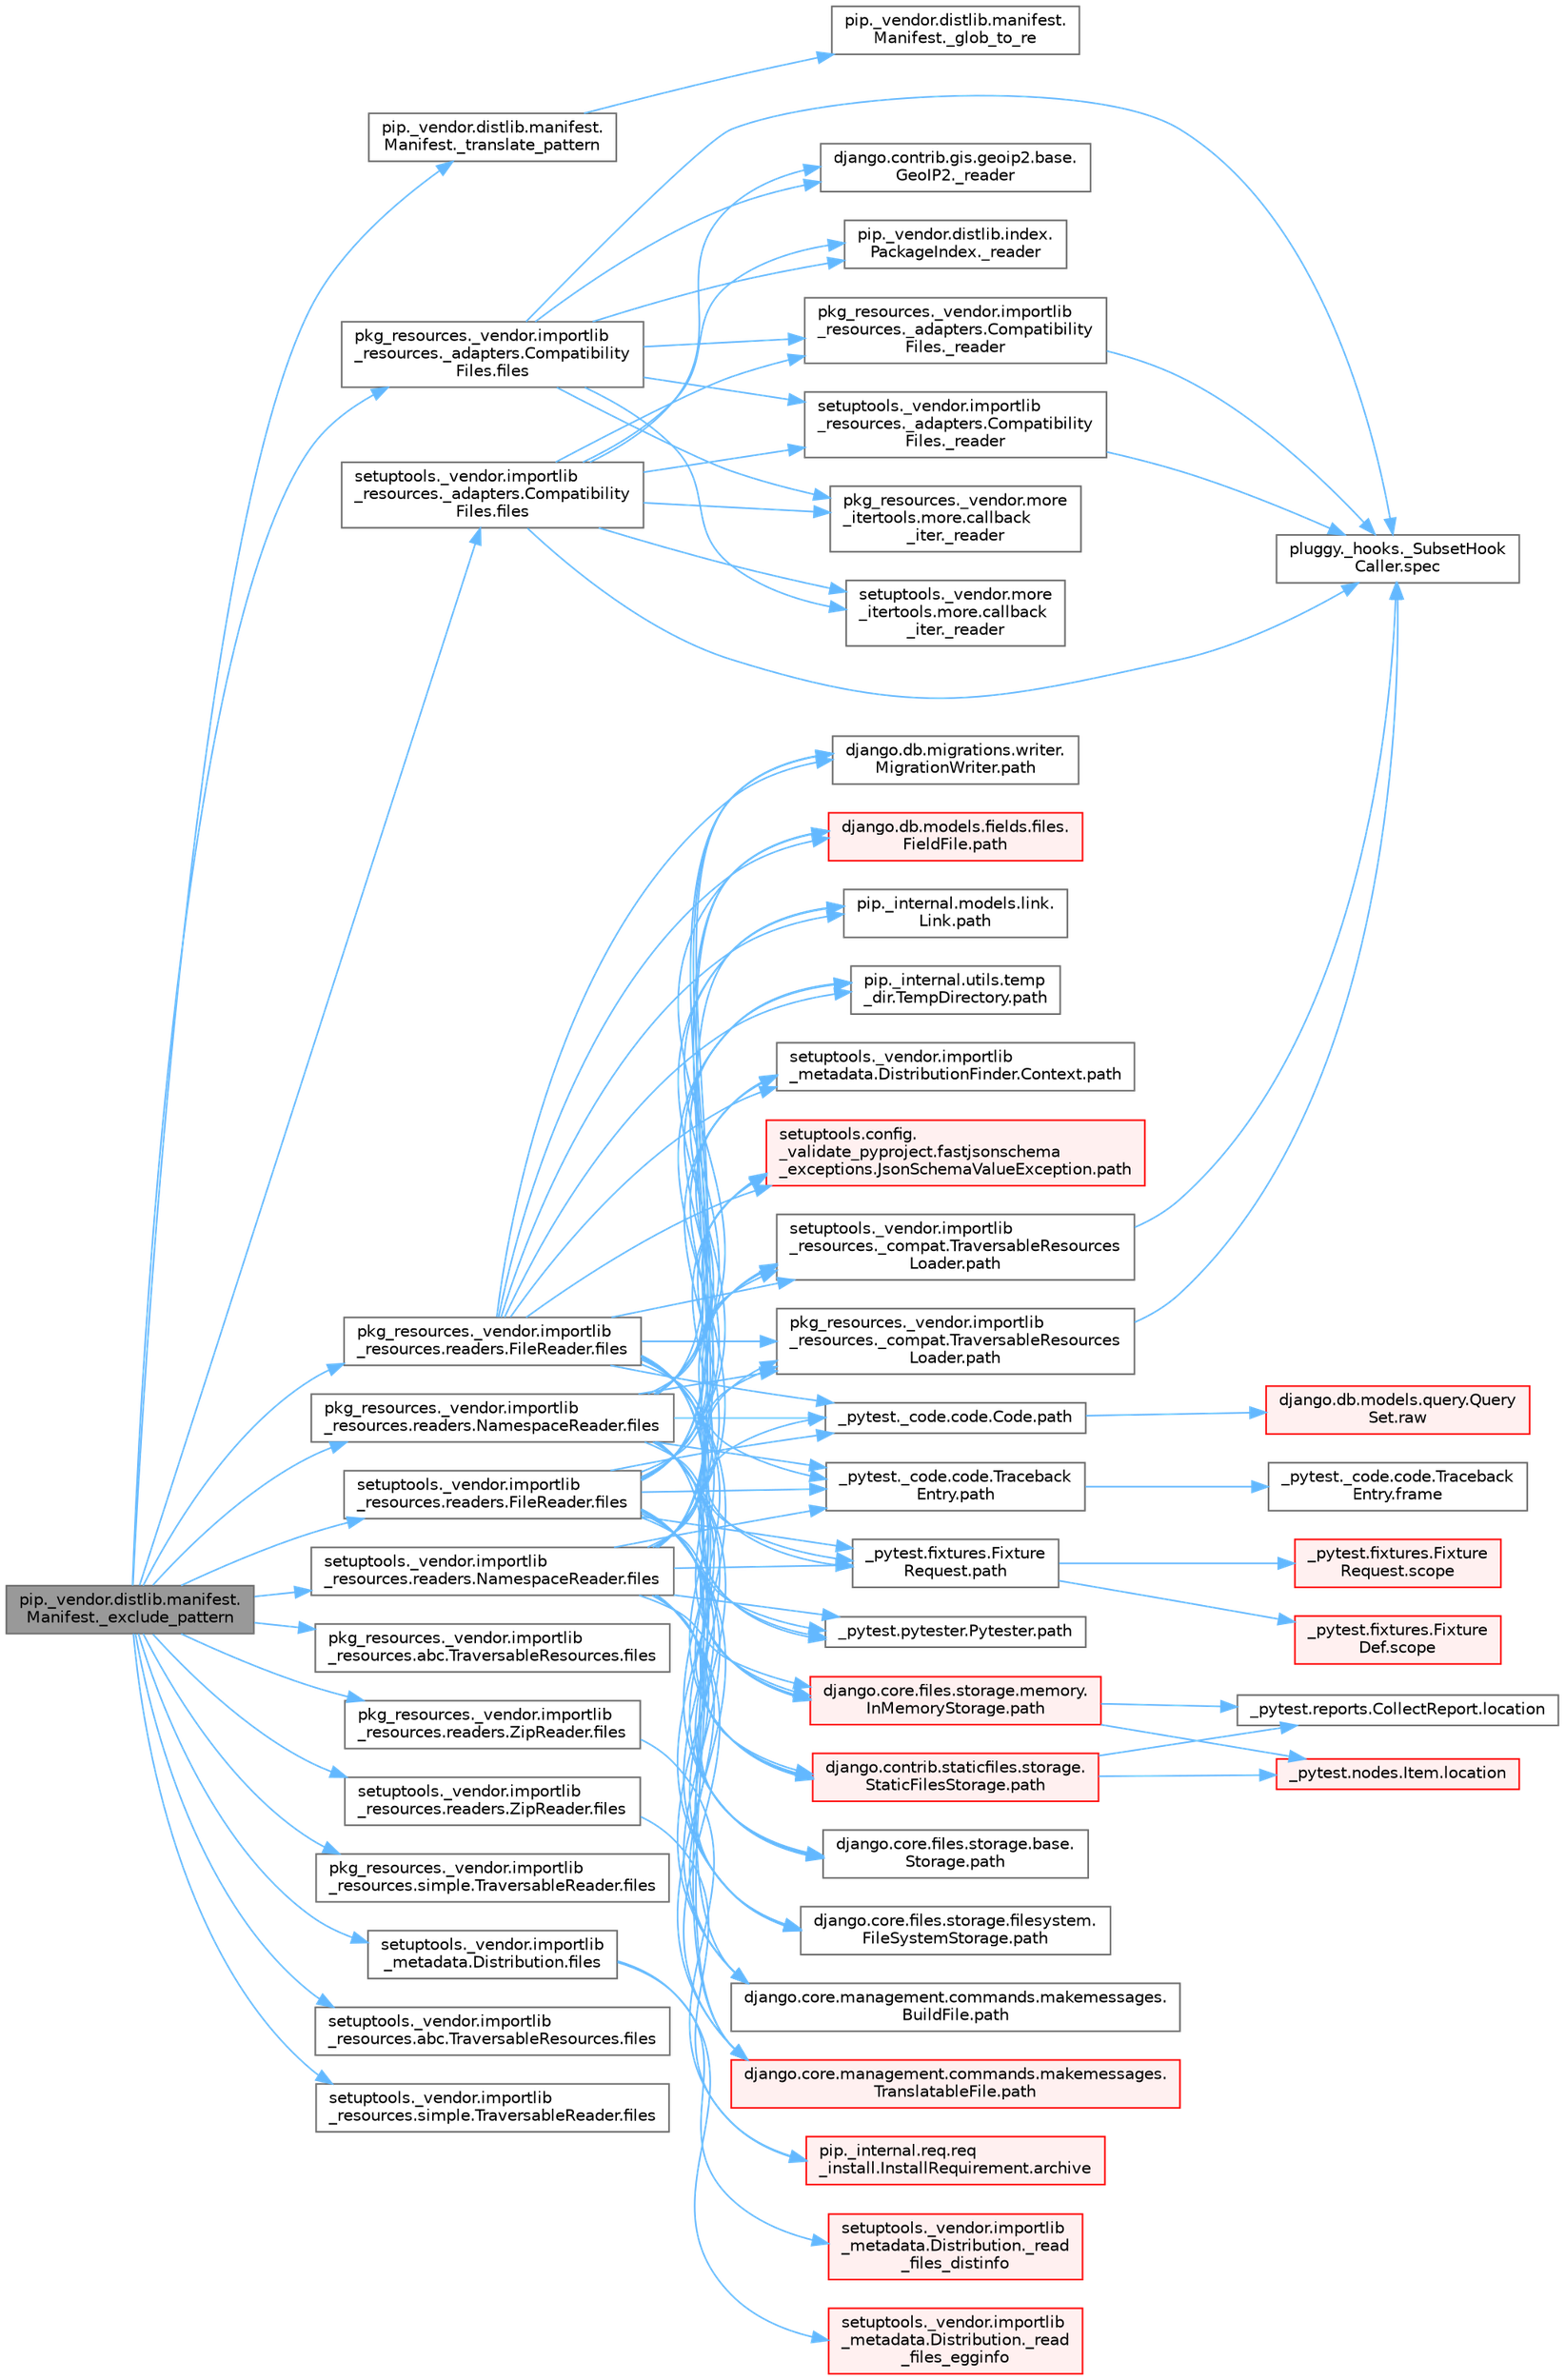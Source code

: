 digraph "pip._vendor.distlib.manifest.Manifest._exclude_pattern"
{
 // LATEX_PDF_SIZE
  bgcolor="transparent";
  edge [fontname=Helvetica,fontsize=10,labelfontname=Helvetica,labelfontsize=10];
  node [fontname=Helvetica,fontsize=10,shape=box,height=0.2,width=0.4];
  rankdir="LR";
  Node1 [id="Node000001",label="pip._vendor.distlib.manifest.\lManifest._exclude_pattern",height=0.2,width=0.4,color="gray40", fillcolor="grey60", style="filled", fontcolor="black",tooltip=" "];
  Node1 -> Node2 [id="edge1_Node000001_Node000002",color="steelblue1",style="solid",tooltip=" "];
  Node2 [id="Node000002",label="pip._vendor.distlib.manifest.\lManifest._translate_pattern",height=0.2,width=0.4,color="grey40", fillcolor="white", style="filled",URL="$classpip_1_1__vendor_1_1distlib_1_1manifest_1_1_manifest.html#ab660d1fa72adf8c11c15e599c3815c5e",tooltip=" "];
  Node2 -> Node3 [id="edge2_Node000002_Node000003",color="steelblue1",style="solid",tooltip=" "];
  Node3 [id="Node000003",label="pip._vendor.distlib.manifest.\lManifest._glob_to_re",height=0.2,width=0.4,color="grey40", fillcolor="white", style="filled",URL="$classpip_1_1__vendor_1_1distlib_1_1manifest_1_1_manifest.html#abf8bff31ff01609493a57e8b7ccb3be5",tooltip=" "];
  Node1 -> Node4 [id="edge3_Node000001_Node000004",color="steelblue1",style="solid",tooltip=" "];
  Node4 [id="Node000004",label="pkg_resources._vendor.importlib\l_resources._adapters.Compatibility\lFiles.files",height=0.2,width=0.4,color="grey40", fillcolor="white", style="filled",URL="$classpkg__resources_1_1__vendor_1_1importlib__resources_1_1__adapters_1_1_compatibility_files.html#a8b9d338ee8b5f6f2b1b612d2835a5528",tooltip=" "];
  Node4 -> Node5 [id="edge4_Node000004_Node000005",color="steelblue1",style="solid",tooltip=" "];
  Node5 [id="Node000005",label="django.contrib.gis.geoip2.base.\lGeoIP2._reader",height=0.2,width=0.4,color="grey40", fillcolor="white", style="filled",URL="$classdjango_1_1contrib_1_1gis_1_1geoip2_1_1base_1_1_geo_i_p2.html#a3602c469d02744ad210583e2b571c286",tooltip=" "];
  Node4 -> Node6 [id="edge5_Node000004_Node000006",color="steelblue1",style="solid",tooltip=" "];
  Node6 [id="Node000006",label="pip._vendor.distlib.index.\lPackageIndex._reader",height=0.2,width=0.4,color="grey40", fillcolor="white", style="filled",URL="$classpip_1_1__vendor_1_1distlib_1_1index_1_1_package_index.html#a101ab2cbea9c2a66818e368a1b783665",tooltip=" "];
  Node4 -> Node7 [id="edge6_Node000004_Node000007",color="steelblue1",style="solid",tooltip=" "];
  Node7 [id="Node000007",label="pkg_resources._vendor.importlib\l_resources._adapters.Compatibility\lFiles._reader",height=0.2,width=0.4,color="grey40", fillcolor="white", style="filled",URL="$classpkg__resources_1_1__vendor_1_1importlib__resources_1_1__adapters_1_1_compatibility_files.html#adb88d9d6cdd3ccde8543d5aff0e263cc",tooltip=" "];
  Node7 -> Node8 [id="edge7_Node000007_Node000008",color="steelblue1",style="solid",tooltip=" "];
  Node8 [id="Node000008",label="pluggy._hooks._SubsetHook\lCaller.spec",height=0.2,width=0.4,color="grey40", fillcolor="white", style="filled",URL="$classpluggy_1_1__hooks_1_1___subset_hook_caller.html#ab4f250ab0096f9c4c5fceaed622f5328",tooltip=" "];
  Node4 -> Node9 [id="edge8_Node000004_Node000009",color="steelblue1",style="solid",tooltip=" "];
  Node9 [id="Node000009",label="pkg_resources._vendor.more\l_itertools.more.callback\l_iter._reader",height=0.2,width=0.4,color="grey40", fillcolor="white", style="filled",URL="$classpkg__resources_1_1__vendor_1_1more__itertools_1_1more_1_1callback__iter.html#a39c147e211ab320778e20aebdb6506c0",tooltip=" "];
  Node4 -> Node10 [id="edge9_Node000004_Node000010",color="steelblue1",style="solid",tooltip=" "];
  Node10 [id="Node000010",label="setuptools._vendor.importlib\l_resources._adapters.Compatibility\lFiles._reader",height=0.2,width=0.4,color="grey40", fillcolor="white", style="filled",URL="$classsetuptools_1_1__vendor_1_1importlib__resources_1_1__adapters_1_1_compatibility_files.html#a2a663060da2f5497b42765bdc90bca45",tooltip=" "];
  Node10 -> Node8 [id="edge10_Node000010_Node000008",color="steelblue1",style="solid",tooltip=" "];
  Node4 -> Node11 [id="edge11_Node000004_Node000011",color="steelblue1",style="solid",tooltip=" "];
  Node11 [id="Node000011",label="setuptools._vendor.more\l_itertools.more.callback\l_iter._reader",height=0.2,width=0.4,color="grey40", fillcolor="white", style="filled",URL="$classsetuptools_1_1__vendor_1_1more__itertools_1_1more_1_1callback__iter.html#a05c0fdd2e4088e3a9914e4fa2e6fd050",tooltip=" "];
  Node4 -> Node8 [id="edge12_Node000004_Node000008",color="steelblue1",style="solid",tooltip=" "];
  Node1 -> Node12 [id="edge13_Node000001_Node000012",color="steelblue1",style="solid",tooltip=" "];
  Node12 [id="Node000012",label="pkg_resources._vendor.importlib\l_resources.abc.TraversableResources.files",height=0.2,width=0.4,color="grey40", fillcolor="white", style="filled",URL="$classpkg__resources_1_1__vendor_1_1importlib__resources_1_1abc_1_1_traversable_resources.html#a355a5579db7885b20dd95b6175965f5b",tooltip=" "];
  Node1 -> Node13 [id="edge14_Node000001_Node000013",color="steelblue1",style="solid",tooltip=" "];
  Node13 [id="Node000013",label="pkg_resources._vendor.importlib\l_resources.readers.FileReader.files",height=0.2,width=0.4,color="grey40", fillcolor="white", style="filled",URL="$classpkg__resources_1_1__vendor_1_1importlib__resources_1_1readers_1_1_file_reader.html#ac80e1e3a22d012bbfb5f1b7a753bab21",tooltip=" "];
  Node13 -> Node14 [id="edge15_Node000013_Node000014",color="steelblue1",style="solid",tooltip=" "];
  Node14 [id="Node000014",label="_pytest._code.code.Code.path",height=0.2,width=0.4,color="grey40", fillcolor="white", style="filled",URL="$class__pytest_1_1__code_1_1code_1_1_code.html#a1dae55e90750fe77c7517f806a14d864",tooltip=" "];
  Node14 -> Node15 [id="edge16_Node000014_Node000015",color="steelblue1",style="solid",tooltip=" "];
  Node15 [id="Node000015",label="django.db.models.query.Query\lSet.raw",height=0.2,width=0.4,color="red", fillcolor="#FFF0F0", style="filled",URL="$classdjango_1_1db_1_1models_1_1query_1_1_query_set.html#abce199e3993658459fb2f7c2719daa45",tooltip="PUBLIC METHODS THAT RETURN A QUERYSET SUBCLASS #."];
  Node13 -> Node26 [id="edge17_Node000013_Node000026",color="steelblue1",style="solid",tooltip=" "];
  Node26 [id="Node000026",label="_pytest._code.code.Traceback\lEntry.path",height=0.2,width=0.4,color="grey40", fillcolor="white", style="filled",URL="$class__pytest_1_1__code_1_1code_1_1_traceback_entry.html#a5a88b9ae4623733566450a9e7d8387c0",tooltip=" "];
  Node26 -> Node27 [id="edge18_Node000026_Node000027",color="steelblue1",style="solid",tooltip=" "];
  Node27 [id="Node000027",label="_pytest._code.code.Traceback\lEntry.frame",height=0.2,width=0.4,color="grey40", fillcolor="white", style="filled",URL="$class__pytest_1_1__code_1_1code_1_1_traceback_entry.html#a8592e8aeeb3804602a1d6c85fc427f1b",tooltip=" "];
  Node13 -> Node28 [id="edge19_Node000013_Node000028",color="steelblue1",style="solid",tooltip=" "];
  Node28 [id="Node000028",label="_pytest.fixtures.Fixture\lRequest.path",height=0.2,width=0.4,color="grey40", fillcolor="white", style="filled",URL="$class__pytest_1_1fixtures_1_1_fixture_request.html#a6f6db59812d121b54cd67d5e434e1451",tooltip=" "];
  Node28 -> Node29 [id="edge20_Node000028_Node000029",color="steelblue1",style="solid",tooltip=" "];
  Node29 [id="Node000029",label="_pytest.fixtures.Fixture\lDef.scope",height=0.2,width=0.4,color="red", fillcolor="#FFF0F0", style="filled",URL="$class__pytest_1_1fixtures_1_1_fixture_def.html#a7631cdae842daae93780def0698acba2",tooltip=" "];
  Node28 -> Node33 [id="edge21_Node000028_Node000033",color="steelblue1",style="solid",tooltip=" "];
  Node33 [id="Node000033",label="_pytest.fixtures.Fixture\lRequest.scope",height=0.2,width=0.4,color="red", fillcolor="#FFF0F0", style="filled",URL="$class__pytest_1_1fixtures_1_1_fixture_request.html#acb5406ee9e8cf7147711b9314b6c951a",tooltip=" "];
  Node13 -> Node34 [id="edge22_Node000013_Node000034",color="steelblue1",style="solid",tooltip=" "];
  Node34 [id="Node000034",label="_pytest.pytester.Pytester.path",height=0.2,width=0.4,color="grey40", fillcolor="white", style="filled",URL="$class__pytest_1_1pytester_1_1_pytester.html#a403c804f74a87f5e5705774fa896cc1f",tooltip=" "];
  Node13 -> Node35 [id="edge23_Node000013_Node000035",color="steelblue1",style="solid",tooltip=" "];
  Node35 [id="Node000035",label="django.contrib.staticfiles.storage.\lStaticFilesStorage.path",height=0.2,width=0.4,color="red", fillcolor="#FFF0F0", style="filled",URL="$classdjango_1_1contrib_1_1staticfiles_1_1storage_1_1_static_files_storage.html#a4e96cc92fbde7423d1b74f3a50fc0bf6",tooltip=" "];
  Node35 -> Node36 [id="edge24_Node000035_Node000036",color="steelblue1",style="solid",tooltip=" "];
  Node36 [id="Node000036",label="_pytest.nodes.Item.location",height=0.2,width=0.4,color="red", fillcolor="#FFF0F0", style="filled",URL="$class__pytest_1_1nodes_1_1_item.html#a09cd5bab99de1b92a3aa6f76ba8aa206",tooltip=" "];
  Node35 -> Node47 [id="edge25_Node000035_Node000047",color="steelblue1",style="solid",tooltip=" "];
  Node47 [id="Node000047",label="_pytest.reports.CollectReport.location",height=0.2,width=0.4,color="grey40", fillcolor="white", style="filled",URL="$class__pytest_1_1reports_1_1_collect_report.html#a3df6c3a6598c22fd46d30789b1a43393",tooltip=" "];
  Node13 -> Node481 [id="edge26_Node000013_Node000481",color="steelblue1",style="solid",tooltip=" "];
  Node481 [id="Node000481",label="django.core.files.storage.base.\lStorage.path",height=0.2,width=0.4,color="grey40", fillcolor="white", style="filled",URL="$classdjango_1_1core_1_1files_1_1storage_1_1base_1_1_storage.html#a9be8d49a55131dbbab2c5fd57f7e772c",tooltip=" "];
  Node13 -> Node482 [id="edge27_Node000013_Node000482",color="steelblue1",style="solid",tooltip=" "];
  Node482 [id="Node000482",label="django.core.files.storage.filesystem.\lFileSystemStorage.path",height=0.2,width=0.4,color="grey40", fillcolor="white", style="filled",URL="$classdjango_1_1core_1_1files_1_1storage_1_1filesystem_1_1_file_system_storage.html#abf8a7e88eedec3e1b2ea965cc0858d17",tooltip=" "];
  Node13 -> Node483 [id="edge28_Node000013_Node000483",color="steelblue1",style="solid",tooltip=" "];
  Node483 [id="Node000483",label="django.core.files.storage.memory.\lInMemoryStorage.path",height=0.2,width=0.4,color="red", fillcolor="#FFF0F0", style="filled",URL="$classdjango_1_1core_1_1files_1_1storage_1_1memory_1_1_in_memory_storage.html#a466c8e28fd11839318d2e4454b8ef89f",tooltip=" "];
  Node483 -> Node36 [id="edge29_Node000483_Node000036",color="steelblue1",style="solid",tooltip=" "];
  Node483 -> Node47 [id="edge30_Node000483_Node000047",color="steelblue1",style="solid",tooltip=" "];
  Node13 -> Node487 [id="edge31_Node000013_Node000487",color="steelblue1",style="solid",tooltip=" "];
  Node487 [id="Node000487",label="django.core.management.commands.makemessages.\lBuildFile.path",height=0.2,width=0.4,color="grey40", fillcolor="white", style="filled",URL="$classdjango_1_1core_1_1management_1_1commands_1_1makemessages_1_1_build_file.html#ac06388718e902543bc00a7c6565105fc",tooltip=" "];
  Node13 -> Node488 [id="edge32_Node000013_Node000488",color="steelblue1",style="solid",tooltip=" "];
  Node488 [id="Node000488",label="django.core.management.commands.makemessages.\lTranslatableFile.path",height=0.2,width=0.4,color="red", fillcolor="#FFF0F0", style="filled",URL="$classdjango_1_1core_1_1management_1_1commands_1_1makemessages_1_1_translatable_file.html#ad851d5e6b8a65f5915ccfd4a30fb8026",tooltip=" "];
  Node13 -> Node489 [id="edge33_Node000013_Node000489",color="steelblue1",style="solid",tooltip=" "];
  Node489 [id="Node000489",label="django.db.migrations.writer.\lMigrationWriter.path",height=0.2,width=0.4,color="grey40", fillcolor="white", style="filled",URL="$classdjango_1_1db_1_1migrations_1_1writer_1_1_migration_writer.html#a45469d67e8f80996c982470d36136184",tooltip=" "];
  Node13 -> Node490 [id="edge34_Node000013_Node000490",color="steelblue1",style="solid",tooltip=" "];
  Node490 [id="Node000490",label="django.db.models.fields.files.\lFieldFile.path",height=0.2,width=0.4,color="red", fillcolor="#FFF0F0", style="filled",URL="$classdjango_1_1db_1_1models_1_1fields_1_1files_1_1_field_file.html#ae91c4ed0643fb9bd8959d0db8eb44f80",tooltip=" "];
  Node13 -> Node586 [id="edge35_Node000013_Node000586",color="steelblue1",style="solid",tooltip=" "];
  Node586 [id="Node000586",label="pip._internal.models.link.\lLink.path",height=0.2,width=0.4,color="grey40", fillcolor="white", style="filled",URL="$classpip_1_1__internal_1_1models_1_1link_1_1_link.html#a30f454216dcb615e3ed986238490f180",tooltip=" "];
  Node13 -> Node587 [id="edge36_Node000013_Node000587",color="steelblue1",style="solid",tooltip=" "];
  Node587 [id="Node000587",label="pip._internal.utils.temp\l_dir.TempDirectory.path",height=0.2,width=0.4,color="grey40", fillcolor="white", style="filled",URL="$classpip_1_1__internal_1_1utils_1_1temp__dir_1_1_temp_directory.html#afe6b2d95c070c6570957de5696ff3a6e",tooltip=" "];
  Node13 -> Node588 [id="edge37_Node000013_Node000588",color="steelblue1",style="solid",tooltip=" "];
  Node588 [id="Node000588",label="pkg_resources._vendor.importlib\l_resources._compat.TraversableResources\lLoader.path",height=0.2,width=0.4,color="grey40", fillcolor="white", style="filled",URL="$classpkg__resources_1_1__vendor_1_1importlib__resources_1_1__compat_1_1_traversable_resources_loader.html#acfc17872a53cbe02f6c34eda2bb162f2",tooltip=" "];
  Node588 -> Node8 [id="edge38_Node000588_Node000008",color="steelblue1",style="solid",tooltip=" "];
  Node13 -> Node589 [id="edge39_Node000013_Node000589",color="steelblue1",style="solid",tooltip=" "];
  Node589 [id="Node000589",label="setuptools._vendor.importlib\l_metadata.DistributionFinder.Context.path",height=0.2,width=0.4,color="grey40", fillcolor="white", style="filled",URL="$classsetuptools_1_1__vendor_1_1importlib__metadata_1_1_distribution_finder_1_1_context.html#a84a429ddce40738ea5c0edb53799ee8d",tooltip=" "];
  Node13 -> Node590 [id="edge40_Node000013_Node000590",color="steelblue1",style="solid",tooltip=" "];
  Node590 [id="Node000590",label="setuptools._vendor.importlib\l_resources._compat.TraversableResources\lLoader.path",height=0.2,width=0.4,color="grey40", fillcolor="white", style="filled",URL="$classsetuptools_1_1__vendor_1_1importlib__resources_1_1__compat_1_1_traversable_resources_loader.html#a9b9cf5b6723d48f7a779b6ae71d53699",tooltip=" "];
  Node590 -> Node8 [id="edge41_Node000590_Node000008",color="steelblue1",style="solid",tooltip=" "];
  Node13 -> Node591 [id="edge42_Node000013_Node000591",color="steelblue1",style="solid",tooltip=" "];
  Node591 [id="Node000591",label="setuptools.config.\l_validate_pyproject.fastjsonschema\l_exceptions.JsonSchemaValueException.path",height=0.2,width=0.4,color="red", fillcolor="#FFF0F0", style="filled",URL="$classsetuptools_1_1config_1_1__validate__pyproject_1_1fastjsonschema__exceptions_1_1_json_schema_value_exception.html#a59179b3d1dc16c7087530bbc10bcf857",tooltip=" "];
  Node1 -> Node1158 [id="edge43_Node000001_Node001158",color="steelblue1",style="solid",tooltip=" "];
  Node1158 [id="Node001158",label="pkg_resources._vendor.importlib\l_resources.readers.NamespaceReader.files",height=0.2,width=0.4,color="grey40", fillcolor="white", style="filled",URL="$classpkg__resources_1_1__vendor_1_1importlib__resources_1_1readers_1_1_namespace_reader.html#ae68f8b2f076387226b18c4889de277cf",tooltip=" "];
  Node1158 -> Node14 [id="edge44_Node001158_Node000014",color="steelblue1",style="solid",tooltip=" "];
  Node1158 -> Node26 [id="edge45_Node001158_Node000026",color="steelblue1",style="solid",tooltip=" "];
  Node1158 -> Node28 [id="edge46_Node001158_Node000028",color="steelblue1",style="solid",tooltip=" "];
  Node1158 -> Node34 [id="edge47_Node001158_Node000034",color="steelblue1",style="solid",tooltip=" "];
  Node1158 -> Node35 [id="edge48_Node001158_Node000035",color="steelblue1",style="solid",tooltip=" "];
  Node1158 -> Node481 [id="edge49_Node001158_Node000481",color="steelblue1",style="solid",tooltip=" "];
  Node1158 -> Node482 [id="edge50_Node001158_Node000482",color="steelblue1",style="solid",tooltip=" "];
  Node1158 -> Node483 [id="edge51_Node001158_Node000483",color="steelblue1",style="solid",tooltip=" "];
  Node1158 -> Node487 [id="edge52_Node001158_Node000487",color="steelblue1",style="solid",tooltip=" "];
  Node1158 -> Node488 [id="edge53_Node001158_Node000488",color="steelblue1",style="solid",tooltip=" "];
  Node1158 -> Node489 [id="edge54_Node001158_Node000489",color="steelblue1",style="solid",tooltip=" "];
  Node1158 -> Node490 [id="edge55_Node001158_Node000490",color="steelblue1",style="solid",tooltip=" "];
  Node1158 -> Node586 [id="edge56_Node001158_Node000586",color="steelblue1",style="solid",tooltip=" "];
  Node1158 -> Node587 [id="edge57_Node001158_Node000587",color="steelblue1",style="solid",tooltip=" "];
  Node1158 -> Node588 [id="edge58_Node001158_Node000588",color="steelblue1",style="solid",tooltip=" "];
  Node1158 -> Node589 [id="edge59_Node001158_Node000589",color="steelblue1",style="solid",tooltip=" "];
  Node1158 -> Node590 [id="edge60_Node001158_Node000590",color="steelblue1",style="solid",tooltip=" "];
  Node1158 -> Node591 [id="edge61_Node001158_Node000591",color="steelblue1",style="solid",tooltip=" "];
  Node1 -> Node1159 [id="edge62_Node000001_Node001159",color="steelblue1",style="solid",tooltip=" "];
  Node1159 [id="Node001159",label="pkg_resources._vendor.importlib\l_resources.readers.ZipReader.files",height=0.2,width=0.4,color="grey40", fillcolor="white", style="filled",URL="$classpkg__resources_1_1__vendor_1_1importlib__resources_1_1readers_1_1_zip_reader.html#a7d9335bea71d3023a14cdc45ca26157d",tooltip=" "];
  Node1159 -> Node1160 [id="edge63_Node001159_Node001160",color="steelblue1",style="solid",tooltip=" "];
  Node1160 [id="Node001160",label="pip._internal.req.req\l_install.InstallRequirement.archive",height=0.2,width=0.4,color="red", fillcolor="#FFF0F0", style="filled",URL="$classpip_1_1__internal_1_1req_1_1req__install_1_1_install_requirement.html#aef2764402e45a5e5555e22d5965f1350",tooltip=" "];
  Node1 -> Node1163 [id="edge64_Node000001_Node001163",color="steelblue1",style="solid",tooltip=" "];
  Node1163 [id="Node001163",label="pkg_resources._vendor.importlib\l_resources.simple.TraversableReader.files",height=0.2,width=0.4,color="grey40", fillcolor="white", style="filled",URL="$classpkg__resources_1_1__vendor_1_1importlib__resources_1_1simple_1_1_traversable_reader.html#a17bf2eaa1cbb0affa5ec29f6fefacac8",tooltip=" "];
  Node1 -> Node1164 [id="edge65_Node000001_Node001164",color="steelblue1",style="solid",tooltip=" "];
  Node1164 [id="Node001164",label="setuptools._vendor.importlib\l_metadata.Distribution.files",height=0.2,width=0.4,color="grey40", fillcolor="white", style="filled",URL="$classsetuptools_1_1__vendor_1_1importlib__metadata_1_1_distribution.html#a4600c19bb68ff3c899dbcf38a2eaf98c",tooltip=" "];
  Node1164 -> Node1165 [id="edge66_Node001164_Node001165",color="steelblue1",style="solid",tooltip=" "];
  Node1165 [id="Node001165",label="setuptools._vendor.importlib\l_metadata.Distribution._read\l_files_distinfo",height=0.2,width=0.4,color="red", fillcolor="#FFF0F0", style="filled",URL="$classsetuptools_1_1__vendor_1_1importlib__metadata_1_1_distribution.html#a628110e2d7d92ea6b3593261b810ca15",tooltip=" "];
  Node1164 -> Node4217 [id="edge67_Node001164_Node004217",color="steelblue1",style="solid",tooltip=" "];
  Node4217 [id="Node004217",label="setuptools._vendor.importlib\l_metadata.Distribution._read\l_files_egginfo",height=0.2,width=0.4,color="red", fillcolor="#FFF0F0", style="filled",URL="$classsetuptools_1_1__vendor_1_1importlib__metadata_1_1_distribution.html#a1f141ac67b8d6aa5021ba6f2cc832342",tooltip=" "];
  Node1 -> Node1266 [id="edge68_Node000001_Node001266",color="steelblue1",style="solid",tooltip=" "];
  Node1266 [id="Node001266",label="setuptools._vendor.importlib\l_resources._adapters.Compatibility\lFiles.files",height=0.2,width=0.4,color="grey40", fillcolor="white", style="filled",URL="$classsetuptools_1_1__vendor_1_1importlib__resources_1_1__adapters_1_1_compatibility_files.html#afe4ab3d957d5886ae615b184d7ac2835",tooltip=" "];
  Node1266 -> Node5 [id="edge69_Node001266_Node000005",color="steelblue1",style="solid",tooltip=" "];
  Node1266 -> Node6 [id="edge70_Node001266_Node000006",color="steelblue1",style="solid",tooltip=" "];
  Node1266 -> Node7 [id="edge71_Node001266_Node000007",color="steelblue1",style="solid",tooltip=" "];
  Node1266 -> Node9 [id="edge72_Node001266_Node000009",color="steelblue1",style="solid",tooltip=" "];
  Node1266 -> Node10 [id="edge73_Node001266_Node000010",color="steelblue1",style="solid",tooltip=" "];
  Node1266 -> Node11 [id="edge74_Node001266_Node000011",color="steelblue1",style="solid",tooltip=" "];
  Node1266 -> Node8 [id="edge75_Node001266_Node000008",color="steelblue1",style="solid",tooltip=" "];
  Node1 -> Node1267 [id="edge76_Node000001_Node001267",color="steelblue1",style="solid",tooltip=" "];
  Node1267 [id="Node001267",label="setuptools._vendor.importlib\l_resources.abc.TraversableResources.files",height=0.2,width=0.4,color="grey40", fillcolor="white", style="filled",URL="$classsetuptools_1_1__vendor_1_1importlib__resources_1_1abc_1_1_traversable_resources.html#a573f46222fbe518cca97e89446113d04",tooltip=" "];
  Node1 -> Node1268 [id="edge77_Node000001_Node001268",color="steelblue1",style="solid",tooltip=" "];
  Node1268 [id="Node001268",label="setuptools._vendor.importlib\l_resources.readers.FileReader.files",height=0.2,width=0.4,color="grey40", fillcolor="white", style="filled",URL="$classsetuptools_1_1__vendor_1_1importlib__resources_1_1readers_1_1_file_reader.html#a8536b477e2f4ed83ac20b58baace6b4c",tooltip=" "];
  Node1268 -> Node14 [id="edge78_Node001268_Node000014",color="steelblue1",style="solid",tooltip=" "];
  Node1268 -> Node26 [id="edge79_Node001268_Node000026",color="steelblue1",style="solid",tooltip=" "];
  Node1268 -> Node28 [id="edge80_Node001268_Node000028",color="steelblue1",style="solid",tooltip=" "];
  Node1268 -> Node34 [id="edge81_Node001268_Node000034",color="steelblue1",style="solid",tooltip=" "];
  Node1268 -> Node35 [id="edge82_Node001268_Node000035",color="steelblue1",style="solid",tooltip=" "];
  Node1268 -> Node481 [id="edge83_Node001268_Node000481",color="steelblue1",style="solid",tooltip=" "];
  Node1268 -> Node482 [id="edge84_Node001268_Node000482",color="steelblue1",style="solid",tooltip=" "];
  Node1268 -> Node483 [id="edge85_Node001268_Node000483",color="steelblue1",style="solid",tooltip=" "];
  Node1268 -> Node487 [id="edge86_Node001268_Node000487",color="steelblue1",style="solid",tooltip=" "];
  Node1268 -> Node488 [id="edge87_Node001268_Node000488",color="steelblue1",style="solid",tooltip=" "];
  Node1268 -> Node489 [id="edge88_Node001268_Node000489",color="steelblue1",style="solid",tooltip=" "];
  Node1268 -> Node490 [id="edge89_Node001268_Node000490",color="steelblue1",style="solid",tooltip=" "];
  Node1268 -> Node586 [id="edge90_Node001268_Node000586",color="steelblue1",style="solid",tooltip=" "];
  Node1268 -> Node587 [id="edge91_Node001268_Node000587",color="steelblue1",style="solid",tooltip=" "];
  Node1268 -> Node588 [id="edge92_Node001268_Node000588",color="steelblue1",style="solid",tooltip=" "];
  Node1268 -> Node589 [id="edge93_Node001268_Node000589",color="steelblue1",style="solid",tooltip=" "];
  Node1268 -> Node590 [id="edge94_Node001268_Node000590",color="steelblue1",style="solid",tooltip=" "];
  Node1268 -> Node591 [id="edge95_Node001268_Node000591",color="steelblue1",style="solid",tooltip=" "];
  Node1 -> Node1269 [id="edge96_Node000001_Node001269",color="steelblue1",style="solid",tooltip=" "];
  Node1269 [id="Node001269",label="setuptools._vendor.importlib\l_resources.readers.NamespaceReader.files",height=0.2,width=0.4,color="grey40", fillcolor="white", style="filled",URL="$classsetuptools_1_1__vendor_1_1importlib__resources_1_1readers_1_1_namespace_reader.html#a80c5b3a6ae3f4903c4db5bb312f2ae49",tooltip=" "];
  Node1269 -> Node14 [id="edge97_Node001269_Node000014",color="steelblue1",style="solid",tooltip=" "];
  Node1269 -> Node26 [id="edge98_Node001269_Node000026",color="steelblue1",style="solid",tooltip=" "];
  Node1269 -> Node28 [id="edge99_Node001269_Node000028",color="steelblue1",style="solid",tooltip=" "];
  Node1269 -> Node34 [id="edge100_Node001269_Node000034",color="steelblue1",style="solid",tooltip=" "];
  Node1269 -> Node35 [id="edge101_Node001269_Node000035",color="steelblue1",style="solid",tooltip=" "];
  Node1269 -> Node481 [id="edge102_Node001269_Node000481",color="steelblue1",style="solid",tooltip=" "];
  Node1269 -> Node482 [id="edge103_Node001269_Node000482",color="steelblue1",style="solid",tooltip=" "];
  Node1269 -> Node483 [id="edge104_Node001269_Node000483",color="steelblue1",style="solid",tooltip=" "];
  Node1269 -> Node487 [id="edge105_Node001269_Node000487",color="steelblue1",style="solid",tooltip=" "];
  Node1269 -> Node488 [id="edge106_Node001269_Node000488",color="steelblue1",style="solid",tooltip=" "];
  Node1269 -> Node489 [id="edge107_Node001269_Node000489",color="steelblue1",style="solid",tooltip=" "];
  Node1269 -> Node490 [id="edge108_Node001269_Node000490",color="steelblue1",style="solid",tooltip=" "];
  Node1269 -> Node586 [id="edge109_Node001269_Node000586",color="steelblue1",style="solid",tooltip=" "];
  Node1269 -> Node587 [id="edge110_Node001269_Node000587",color="steelblue1",style="solid",tooltip=" "];
  Node1269 -> Node588 [id="edge111_Node001269_Node000588",color="steelblue1",style="solid",tooltip=" "];
  Node1269 -> Node589 [id="edge112_Node001269_Node000589",color="steelblue1",style="solid",tooltip=" "];
  Node1269 -> Node590 [id="edge113_Node001269_Node000590",color="steelblue1",style="solid",tooltip=" "];
  Node1269 -> Node591 [id="edge114_Node001269_Node000591",color="steelblue1",style="solid",tooltip=" "];
  Node1 -> Node1270 [id="edge115_Node000001_Node001270",color="steelblue1",style="solid",tooltip=" "];
  Node1270 [id="Node001270",label="setuptools._vendor.importlib\l_resources.readers.ZipReader.files",height=0.2,width=0.4,color="grey40", fillcolor="white", style="filled",URL="$classsetuptools_1_1__vendor_1_1importlib__resources_1_1readers_1_1_zip_reader.html#ac310114936b6978f32944f3845ee32ed",tooltip=" "];
  Node1270 -> Node1160 [id="edge116_Node001270_Node001160",color="steelblue1",style="solid",tooltip=" "];
  Node1 -> Node1271 [id="edge117_Node000001_Node001271",color="steelblue1",style="solid",tooltip=" "];
  Node1271 [id="Node001271",label="setuptools._vendor.importlib\l_resources.simple.TraversableReader.files",height=0.2,width=0.4,color="grey40", fillcolor="white", style="filled",URL="$classsetuptools_1_1__vendor_1_1importlib__resources_1_1simple_1_1_traversable_reader.html#a15b7bef75b9485b98deb4edccf1a5f53",tooltip=" "];
}
